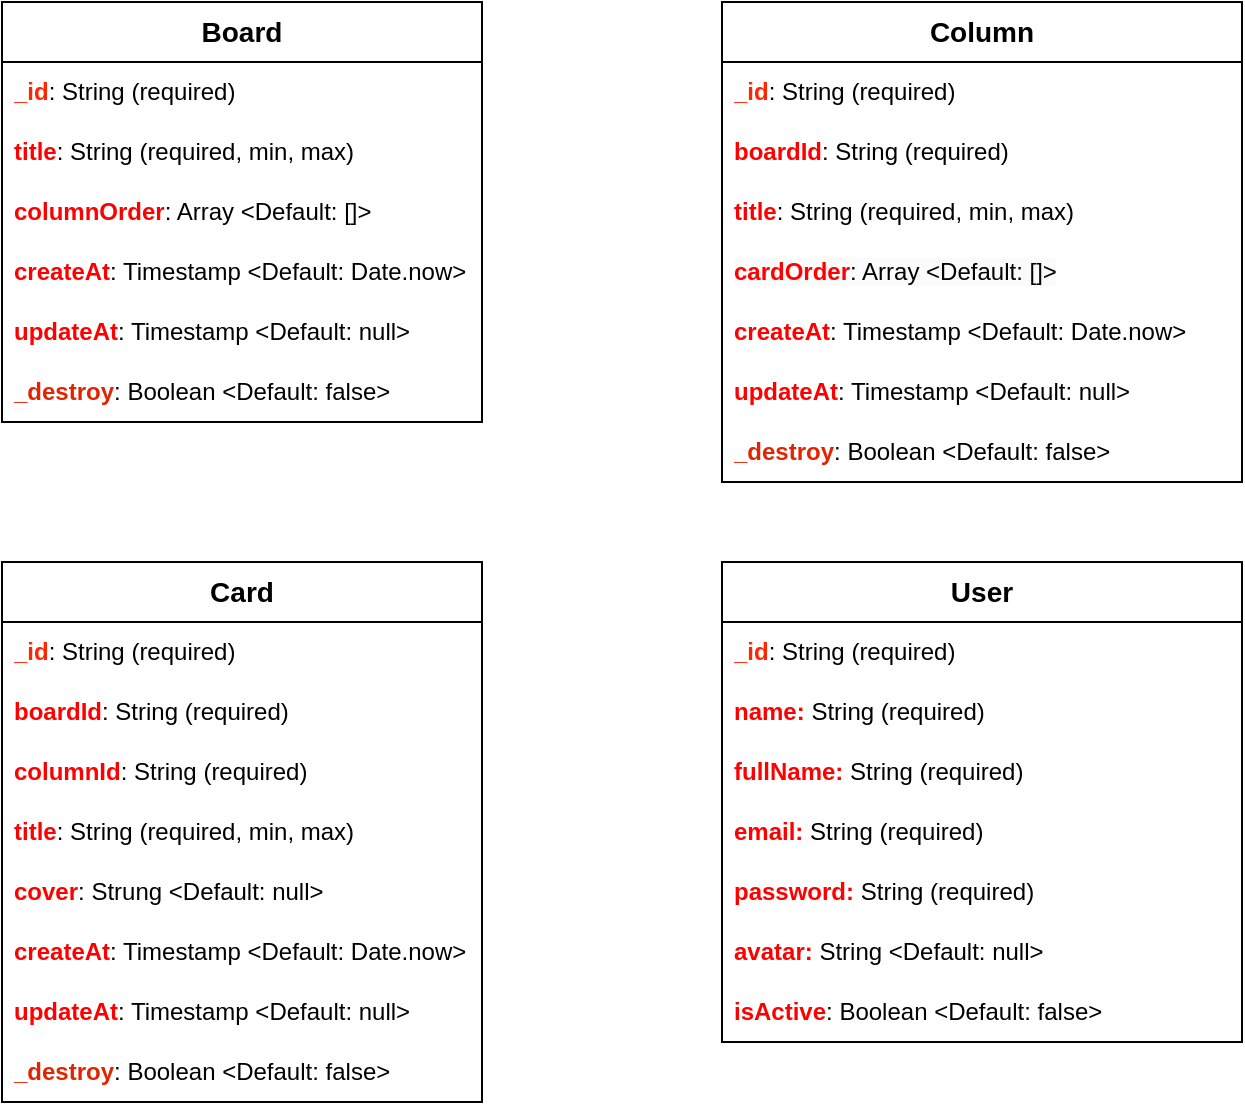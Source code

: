 <mxfile version="24.4.8" type="github">
  <diagram name="Page-1" id="0EhpC3gxMBU1NIHlYczA">
    <mxGraphModel dx="954" dy="647" grid="1" gridSize="10" guides="1" tooltips="1" connect="1" arrows="1" fold="1" page="1" pageScale="1" pageWidth="827" pageHeight="1169" math="0" shadow="0">
      <root>
        <mxCell id="0" />
        <mxCell id="1" parent="0" />
        <mxCell id="cJYBHGjSI0ZQR81pEZYc-1" value="&lt;b&gt;&lt;font style=&quot;font-size: 14px;&quot;&gt;Board&lt;/font&gt;&lt;/b&gt;" style="swimlane;fontStyle=0;childLayout=stackLayout;horizontal=1;startSize=30;horizontalStack=0;resizeParent=1;resizeParentMax=0;resizeLast=0;collapsible=1;marginBottom=0;whiteSpace=wrap;html=1;" vertex="1" parent="1">
          <mxGeometry x="80" y="120" width="240" height="210" as="geometry" />
        </mxCell>
        <mxCell id="cJYBHGjSI0ZQR81pEZYc-2" value="&lt;font color=&quot;#ff2600&quot;&gt;&lt;b&gt;_id&lt;/b&gt;&lt;/font&gt;: String (required)" style="text;strokeColor=none;fillColor=none;align=left;verticalAlign=middle;spacingLeft=4;spacingRight=4;overflow=hidden;points=[[0,0.5],[1,0.5]];portConstraint=eastwest;rotatable=0;whiteSpace=wrap;html=1;" vertex="1" parent="cJYBHGjSI0ZQR81pEZYc-1">
          <mxGeometry y="30" width="240" height="30" as="geometry" />
        </mxCell>
        <mxCell id="cJYBHGjSI0ZQR81pEZYc-3" value="&lt;b&gt;&lt;font color=&quot;#ff0000&quot;&gt;title&lt;/font&gt;&lt;/b&gt;: String (required, min, max)" style="text;strokeColor=none;fillColor=none;align=left;verticalAlign=middle;spacingLeft=4;spacingRight=4;overflow=hidden;points=[[0,0.5],[1,0.5]];portConstraint=eastwest;rotatable=0;whiteSpace=wrap;html=1;" vertex="1" parent="cJYBHGjSI0ZQR81pEZYc-1">
          <mxGeometry y="60" width="240" height="30" as="geometry" />
        </mxCell>
        <mxCell id="cJYBHGjSI0ZQR81pEZYc-4" value="&lt;b&gt;&lt;font color=&quot;#ff0000&quot;&gt;columnOrder&lt;/font&gt;&lt;/b&gt;: Array &amp;lt;Default: []&amp;gt;" style="text;strokeColor=none;fillColor=none;align=left;verticalAlign=middle;spacingLeft=4;spacingRight=4;overflow=hidden;points=[[0,0.5],[1,0.5]];portConstraint=eastwest;rotatable=0;whiteSpace=wrap;html=1;" vertex="1" parent="cJYBHGjSI0ZQR81pEZYc-1">
          <mxGeometry y="90" width="240" height="30" as="geometry" />
        </mxCell>
        <mxCell id="cJYBHGjSI0ZQR81pEZYc-20" value="&lt;font color=&quot;#ff0000&quot;&gt;&lt;b&gt;createAt&lt;/b&gt;&lt;/font&gt;: Timestamp &amp;lt;Default: Date.now&amp;gt;" style="text;strokeColor=none;fillColor=none;align=left;verticalAlign=middle;spacingLeft=4;spacingRight=4;overflow=hidden;points=[[0,0.5],[1,0.5]];portConstraint=eastwest;rotatable=0;whiteSpace=wrap;html=1;" vertex="1" parent="cJYBHGjSI0ZQR81pEZYc-1">
          <mxGeometry y="120" width="240" height="30" as="geometry" />
        </mxCell>
        <mxCell id="cJYBHGjSI0ZQR81pEZYc-19" value="&lt;b&gt;&lt;font color=&quot;#ff0000&quot;&gt;updateAt&lt;/font&gt;&lt;/b&gt;: Timestamp &amp;lt;Default: null&amp;gt;" style="text;strokeColor=none;fillColor=none;align=left;verticalAlign=middle;spacingLeft=4;spacingRight=4;overflow=hidden;points=[[0,0.5],[1,0.5]];portConstraint=eastwest;rotatable=0;whiteSpace=wrap;html=1;" vertex="1" parent="cJYBHGjSI0ZQR81pEZYc-1">
          <mxGeometry y="150" width="240" height="30" as="geometry" />
        </mxCell>
        <mxCell id="cJYBHGjSI0ZQR81pEZYc-18" value="&lt;b&gt;&lt;font color=&quot;#e32400&quot;&gt;_destroy&lt;/font&gt;&lt;/b&gt;: Boolean &amp;lt;Default: false&amp;gt;" style="text;strokeColor=none;fillColor=none;align=left;verticalAlign=middle;spacingLeft=4;spacingRight=4;overflow=hidden;points=[[0,0.5],[1,0.5]];portConstraint=eastwest;rotatable=0;whiteSpace=wrap;html=1;" vertex="1" parent="cJYBHGjSI0ZQR81pEZYc-1">
          <mxGeometry y="180" width="240" height="30" as="geometry" />
        </mxCell>
        <mxCell id="cJYBHGjSI0ZQR81pEZYc-5" value="&lt;b&gt;&lt;font style=&quot;font-size: 14px;&quot;&gt;Column&lt;/font&gt;&lt;/b&gt;" style="swimlane;fontStyle=0;childLayout=stackLayout;horizontal=1;startSize=30;horizontalStack=0;resizeParent=1;resizeParentMax=0;resizeLast=0;collapsible=1;marginBottom=0;whiteSpace=wrap;html=1;" vertex="1" parent="1">
          <mxGeometry x="440" y="120" width="260" height="240" as="geometry" />
        </mxCell>
        <mxCell id="cJYBHGjSI0ZQR81pEZYc-6" value="&lt;font color=&quot;#ff2600&quot;&gt;&lt;b&gt;_id&lt;/b&gt;&lt;/font&gt;: String (required)" style="text;strokeColor=none;fillColor=none;align=left;verticalAlign=middle;spacingLeft=4;spacingRight=4;overflow=hidden;points=[[0,0.5],[1,0.5]];portConstraint=eastwest;rotatable=0;whiteSpace=wrap;html=1;" vertex="1" parent="cJYBHGjSI0ZQR81pEZYc-5">
          <mxGeometry y="30" width="260" height="30" as="geometry" />
        </mxCell>
        <mxCell id="cJYBHGjSI0ZQR81pEZYc-7" value="&lt;font color=&quot;#ff0000&quot;&gt;&lt;b&gt;boardId&lt;/b&gt;&lt;/font&gt;: String (required)" style="text;strokeColor=none;fillColor=none;align=left;verticalAlign=middle;spacingLeft=4;spacingRight=4;overflow=hidden;points=[[0,0.5],[1,0.5]];portConstraint=eastwest;rotatable=0;whiteSpace=wrap;html=1;" vertex="1" parent="cJYBHGjSI0ZQR81pEZYc-5">
          <mxGeometry y="60" width="260" height="30" as="geometry" />
        </mxCell>
        <mxCell id="cJYBHGjSI0ZQR81pEZYc-24" value="&lt;b&gt;&lt;font color=&quot;#ff0000&quot;&gt;title&lt;/font&gt;&lt;/b&gt;: String (required, min, max)" style="text;strokeColor=none;fillColor=none;align=left;verticalAlign=middle;spacingLeft=4;spacingRight=4;overflow=hidden;points=[[0,0.5],[1,0.5]];portConstraint=eastwest;rotatable=0;whiteSpace=wrap;html=1;" vertex="1" parent="cJYBHGjSI0ZQR81pEZYc-5">
          <mxGeometry y="90" width="260" height="30" as="geometry" />
        </mxCell>
        <mxCell id="cJYBHGjSI0ZQR81pEZYc-23" value="&lt;span style=&quot;caret-color: rgb(0, 0, 0); font-family: Helvetica; font-size: 12px; font-style: normal; font-variant-caps: normal; letter-spacing: normal; text-align: left; text-indent: 0px; text-transform: none; white-space: normal; word-spacing: 0px; -webkit-text-stroke-width: 0px; background-color: rgb(251, 251, 251); text-decoration: none; float: none; display: inline !important;&quot;&gt;&lt;b&gt;&lt;font color=&quot;#ff0000&quot;&gt;cardOrder&lt;/font&gt;&lt;/b&gt;&lt;/span&gt;&lt;span style=&quot;caret-color: rgb(0, 0, 0); color: rgb(0, 0, 0); font-family: Helvetica; font-size: 12px; font-style: normal; font-variant-caps: normal; font-weight: 400; letter-spacing: normal; orphans: auto; text-align: left; text-indent: 0px; text-transform: none; white-space: normal; widows: auto; word-spacing: 0px; -webkit-text-stroke-width: 0px; background-color: rgb(251, 251, 251); text-decoration: none; display: inline !important; float: none;&quot;&gt;: Array &amp;lt;Default: []&amp;gt;&lt;/span&gt;" style="text;strokeColor=none;fillColor=none;align=left;verticalAlign=middle;spacingLeft=4;spacingRight=4;overflow=hidden;points=[[0,0.5],[1,0.5]];portConstraint=eastwest;rotatable=0;whiteSpace=wrap;html=1;" vertex="1" parent="cJYBHGjSI0ZQR81pEZYc-5">
          <mxGeometry y="120" width="260" height="30" as="geometry" />
        </mxCell>
        <mxCell id="cJYBHGjSI0ZQR81pEZYc-22" value="&lt;font color=&quot;#ff0000&quot;&gt;&lt;b&gt;createAt&lt;/b&gt;&lt;/font&gt;: Timestamp &amp;lt;Default: Date.now&amp;gt;" style="text;strokeColor=none;fillColor=none;align=left;verticalAlign=middle;spacingLeft=4;spacingRight=4;overflow=hidden;points=[[0,0.5],[1,0.5]];portConstraint=eastwest;rotatable=0;whiteSpace=wrap;html=1;" vertex="1" parent="cJYBHGjSI0ZQR81pEZYc-5">
          <mxGeometry y="150" width="260" height="30" as="geometry" />
        </mxCell>
        <mxCell id="cJYBHGjSI0ZQR81pEZYc-21" value="&lt;b&gt;&lt;font color=&quot;#ff0000&quot;&gt;updateAt&lt;/font&gt;&lt;/b&gt;: Timestamp &amp;lt;Default: null&amp;gt;" style="text;strokeColor=none;fillColor=none;align=left;verticalAlign=middle;spacingLeft=4;spacingRight=4;overflow=hidden;points=[[0,0.5],[1,0.5]];portConstraint=eastwest;rotatable=0;whiteSpace=wrap;html=1;" vertex="1" parent="cJYBHGjSI0ZQR81pEZYc-5">
          <mxGeometry y="180" width="260" height="30" as="geometry" />
        </mxCell>
        <mxCell id="cJYBHGjSI0ZQR81pEZYc-8" value="&lt;b&gt;&lt;font color=&quot;#e32400&quot;&gt;_destroy&lt;/font&gt;&lt;/b&gt;: Boolean &amp;lt;Default: false&amp;gt;" style="text;strokeColor=none;fillColor=none;align=left;verticalAlign=middle;spacingLeft=4;spacingRight=4;overflow=hidden;points=[[0,0.5],[1,0.5]];portConstraint=eastwest;rotatable=0;whiteSpace=wrap;html=1;" vertex="1" parent="cJYBHGjSI0ZQR81pEZYc-5">
          <mxGeometry y="210" width="260" height="30" as="geometry" />
        </mxCell>
        <mxCell id="cJYBHGjSI0ZQR81pEZYc-9" value="&lt;font style=&quot;font-size: 14px;&quot;&gt;&lt;b&gt;Card&lt;/b&gt;&lt;/font&gt;" style="swimlane;fontStyle=0;childLayout=stackLayout;horizontal=1;startSize=30;horizontalStack=0;resizeParent=1;resizeParentMax=0;resizeLast=0;collapsible=1;marginBottom=0;whiteSpace=wrap;html=1;" vertex="1" parent="1">
          <mxGeometry x="80" y="400" width="240" height="270" as="geometry" />
        </mxCell>
        <mxCell id="cJYBHGjSI0ZQR81pEZYc-10" value="&lt;font color=&quot;#ff2600&quot;&gt;&lt;b&gt;_id&lt;/b&gt;&lt;/font&gt;: String (required)" style="text;strokeColor=none;fillColor=none;align=left;verticalAlign=middle;spacingLeft=4;spacingRight=4;overflow=hidden;points=[[0,0.5],[1,0.5]];portConstraint=eastwest;rotatable=0;whiteSpace=wrap;html=1;" vertex="1" parent="cJYBHGjSI0ZQR81pEZYc-9">
          <mxGeometry y="30" width="240" height="30" as="geometry" />
        </mxCell>
        <mxCell id="cJYBHGjSI0ZQR81pEZYc-29" value="&lt;font color=&quot;#ff0000&quot;&gt;&lt;b&gt;boardId&lt;/b&gt;&lt;/font&gt;: String (required)" style="text;strokeColor=none;fillColor=none;align=left;verticalAlign=middle;spacingLeft=4;spacingRight=4;overflow=hidden;points=[[0,0.5],[1,0.5]];portConstraint=eastwest;rotatable=0;whiteSpace=wrap;html=1;" vertex="1" parent="cJYBHGjSI0ZQR81pEZYc-9">
          <mxGeometry y="60" width="240" height="30" as="geometry" />
        </mxCell>
        <mxCell id="cJYBHGjSI0ZQR81pEZYc-28" value="&lt;b&gt;&lt;font color=&quot;#ff0000&quot;&gt;columnId&lt;/font&gt;&lt;/b&gt;: String (required)" style="text;strokeColor=none;fillColor=none;align=left;verticalAlign=middle;spacingLeft=4;spacingRight=4;overflow=hidden;points=[[0,0.5],[1,0.5]];portConstraint=eastwest;rotatable=0;whiteSpace=wrap;html=1;" vertex="1" parent="cJYBHGjSI0ZQR81pEZYc-9">
          <mxGeometry y="90" width="240" height="30" as="geometry" />
        </mxCell>
        <mxCell id="cJYBHGjSI0ZQR81pEZYc-11" value="&lt;b&gt;&lt;font color=&quot;#ff0000&quot;&gt;title&lt;/font&gt;&lt;/b&gt;: String (required, min, max)" style="text;strokeColor=none;fillColor=none;align=left;verticalAlign=middle;spacingLeft=4;spacingRight=4;overflow=hidden;points=[[0,0.5],[1,0.5]];portConstraint=eastwest;rotatable=0;whiteSpace=wrap;html=1;" vertex="1" parent="cJYBHGjSI0ZQR81pEZYc-9">
          <mxGeometry y="120" width="240" height="30" as="geometry" />
        </mxCell>
        <mxCell id="cJYBHGjSI0ZQR81pEZYc-32" value="&lt;font color=&quot;#ff0000&quot;&gt;&lt;b&gt;cover&lt;/b&gt;&lt;/font&gt;: Strung &amp;lt;Default: null&amp;gt;" style="text;strokeColor=none;fillColor=none;align=left;verticalAlign=middle;spacingLeft=4;spacingRight=4;overflow=hidden;points=[[0,0.5],[1,0.5]];portConstraint=eastwest;rotatable=0;whiteSpace=wrap;html=1;" vertex="1" parent="cJYBHGjSI0ZQR81pEZYc-9">
          <mxGeometry y="150" width="240" height="30" as="geometry" />
        </mxCell>
        <mxCell id="cJYBHGjSI0ZQR81pEZYc-12" value="&lt;font color=&quot;#ff0000&quot;&gt;&lt;b&gt;createAt&lt;/b&gt;&lt;/font&gt;: Timestamp &amp;lt;Default: Date.now&amp;gt;" style="text;strokeColor=none;fillColor=none;align=left;verticalAlign=middle;spacingLeft=4;spacingRight=4;overflow=hidden;points=[[0,0.5],[1,0.5]];portConstraint=eastwest;rotatable=0;whiteSpace=wrap;html=1;" vertex="1" parent="cJYBHGjSI0ZQR81pEZYc-9">
          <mxGeometry y="180" width="240" height="30" as="geometry" />
        </mxCell>
        <mxCell id="cJYBHGjSI0ZQR81pEZYc-31" value="&lt;b&gt;&lt;font color=&quot;#ff0000&quot;&gt;updateAt&lt;/font&gt;&lt;/b&gt;: Timestamp &amp;lt;Default: null&amp;gt;" style="text;strokeColor=none;fillColor=none;align=left;verticalAlign=middle;spacingLeft=4;spacingRight=4;overflow=hidden;points=[[0,0.5],[1,0.5]];portConstraint=eastwest;rotatable=0;whiteSpace=wrap;html=1;" vertex="1" parent="cJYBHGjSI0ZQR81pEZYc-9">
          <mxGeometry y="210" width="240" height="30" as="geometry" />
        </mxCell>
        <mxCell id="cJYBHGjSI0ZQR81pEZYc-30" value="&lt;b&gt;&lt;font color=&quot;#e32400&quot;&gt;_destroy&lt;/font&gt;&lt;/b&gt;: Boolean &amp;lt;Default: false&amp;gt;" style="text;strokeColor=none;fillColor=none;align=left;verticalAlign=middle;spacingLeft=4;spacingRight=4;overflow=hidden;points=[[0,0.5],[1,0.5]];portConstraint=eastwest;rotatable=0;whiteSpace=wrap;html=1;" vertex="1" parent="cJYBHGjSI0ZQR81pEZYc-9">
          <mxGeometry y="240" width="240" height="30" as="geometry" />
        </mxCell>
        <mxCell id="cJYBHGjSI0ZQR81pEZYc-13" value="&lt;font style=&quot;font-size: 14px;&quot;&gt;&lt;b&gt;User&lt;/b&gt;&lt;/font&gt;" style="swimlane;fontStyle=0;childLayout=stackLayout;horizontal=1;startSize=30;horizontalStack=0;resizeParent=1;resizeParentMax=0;resizeLast=0;collapsible=1;marginBottom=0;whiteSpace=wrap;html=1;" vertex="1" parent="1">
          <mxGeometry x="440" y="400" width="260" height="240" as="geometry" />
        </mxCell>
        <mxCell id="cJYBHGjSI0ZQR81pEZYc-14" value="&lt;font color=&quot;#ff2600&quot;&gt;&lt;b&gt;_id&lt;/b&gt;&lt;/font&gt;: String (required)" style="text;strokeColor=none;fillColor=none;align=left;verticalAlign=middle;spacingLeft=4;spacingRight=4;overflow=hidden;points=[[0,0.5],[1,0.5]];portConstraint=eastwest;rotatable=0;whiteSpace=wrap;html=1;" vertex="1" parent="cJYBHGjSI0ZQR81pEZYc-13">
          <mxGeometry y="30" width="260" height="30" as="geometry" />
        </mxCell>
        <mxCell id="cJYBHGjSI0ZQR81pEZYc-15" value="&lt;font style=&quot;font-weight: bold;&quot; color=&quot;#ff0000&quot;&gt;name: &lt;/font&gt;String (required)" style="text;strokeColor=none;fillColor=none;align=left;verticalAlign=middle;spacingLeft=4;spacingRight=4;overflow=hidden;points=[[0,0.5],[1,0.5]];portConstraint=eastwest;rotatable=0;whiteSpace=wrap;html=1;" vertex="1" parent="cJYBHGjSI0ZQR81pEZYc-13">
          <mxGeometry y="60" width="260" height="30" as="geometry" />
        </mxCell>
        <mxCell id="cJYBHGjSI0ZQR81pEZYc-16" value="&lt;b&gt;&lt;font color=&quot;#ff0000&quot;&gt;fullName:&amp;nbsp;&lt;/font&gt;&lt;/b&gt;String (required)" style="text;strokeColor=none;fillColor=none;align=left;verticalAlign=middle;spacingLeft=4;spacingRight=4;overflow=hidden;points=[[0,0.5],[1,0.5]];portConstraint=eastwest;rotatable=0;whiteSpace=wrap;html=1;" vertex="1" parent="cJYBHGjSI0ZQR81pEZYc-13">
          <mxGeometry y="90" width="260" height="30" as="geometry" />
        </mxCell>
        <mxCell id="cJYBHGjSI0ZQR81pEZYc-36" value="&lt;b&gt;&lt;font color=&quot;#ff0000&quot;&gt;email:&amp;nbsp;&lt;/font&gt;&lt;/b&gt;String (required)" style="text;strokeColor=none;fillColor=none;align=left;verticalAlign=middle;spacingLeft=4;spacingRight=4;overflow=hidden;points=[[0,0.5],[1,0.5]];portConstraint=eastwest;rotatable=0;whiteSpace=wrap;html=1;" vertex="1" parent="cJYBHGjSI0ZQR81pEZYc-13">
          <mxGeometry y="120" width="260" height="30" as="geometry" />
        </mxCell>
        <mxCell id="cJYBHGjSI0ZQR81pEZYc-35" value="&lt;b&gt;&lt;font color=&quot;#ff0000&quot;&gt;password:&amp;nbsp;&lt;/font&gt;&lt;/b&gt;String (required)" style="text;strokeColor=none;fillColor=none;align=left;verticalAlign=middle;spacingLeft=4;spacingRight=4;overflow=hidden;points=[[0,0.5],[1,0.5]];portConstraint=eastwest;rotatable=0;whiteSpace=wrap;html=1;" vertex="1" parent="cJYBHGjSI0ZQR81pEZYc-13">
          <mxGeometry y="150" width="260" height="30" as="geometry" />
        </mxCell>
        <mxCell id="cJYBHGjSI0ZQR81pEZYc-34" value="&lt;b&gt;&lt;font color=&quot;#ff0000&quot;&gt;avatar:&amp;nbsp;&lt;/font&gt;&lt;/b&gt;String &amp;lt;Default: null&amp;gt;" style="text;strokeColor=none;fillColor=none;align=left;verticalAlign=middle;spacingLeft=4;spacingRight=4;overflow=hidden;points=[[0,0.5],[1,0.5]];portConstraint=eastwest;rotatable=0;whiteSpace=wrap;html=1;" vertex="1" parent="cJYBHGjSI0ZQR81pEZYc-13">
          <mxGeometry y="180" width="260" height="30" as="geometry" />
        </mxCell>
        <mxCell id="cJYBHGjSI0ZQR81pEZYc-33" value="&lt;b&gt;&lt;font color=&quot;#ff0000&quot;&gt;isActive&lt;/font&gt;&lt;/b&gt;: Boolean &amp;lt;Default: false&amp;gt;" style="text;strokeColor=none;fillColor=none;align=left;verticalAlign=middle;spacingLeft=4;spacingRight=4;overflow=hidden;points=[[0,0.5],[1,0.5]];portConstraint=eastwest;rotatable=0;whiteSpace=wrap;html=1;" vertex="1" parent="cJYBHGjSI0ZQR81pEZYc-13">
          <mxGeometry y="210" width="260" height="30" as="geometry" />
        </mxCell>
      </root>
    </mxGraphModel>
  </diagram>
</mxfile>
